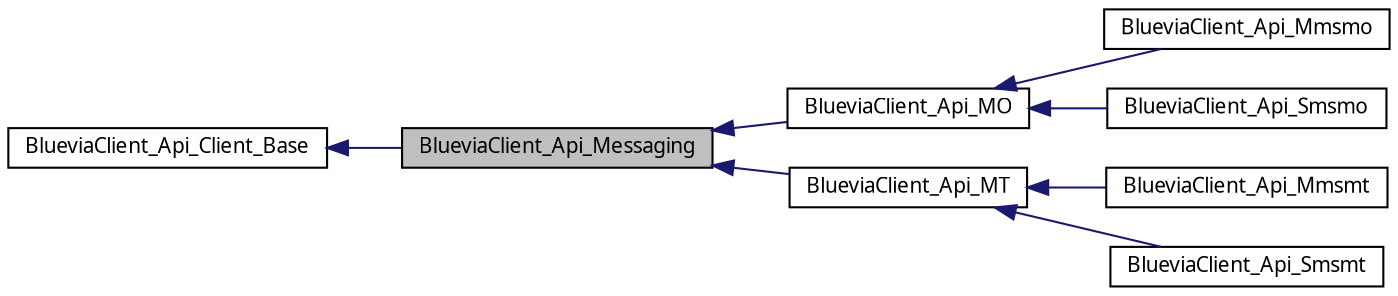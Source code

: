 digraph G
{
  bgcolor="transparent";
  edge [fontname="FreeSans.ttf",fontsize="10",labelfontname="FreeSans.ttf",labelfontsize="10"];
  node [fontname="FreeSans.ttf",fontsize="10",shape=record];
  rankdir=LR;
  Node1 [label="BlueviaClient_Api_Messaging",height=0.2,width=0.4,color="black", fillcolor="grey75", style="filled" fontcolor="black"];
  Node2 -> Node1 [dir=back,color="midnightblue",fontsize="10",style="solid",fontname="FreeSans.ttf"];
  Node2 [label="BlueviaClient_Api_Client_Base",height=0.2,width=0.4,color="black",URL="$class_bluevia_client___api___client___base.html"];
  Node1 -> Node3 [dir=back,color="midnightblue",fontsize="10",style="solid",fontname="FreeSans.ttf"];
  Node3 [label="BlueviaClient_Api_MO",height=0.2,width=0.4,color="black",URL="$class_bluevia_client___api___m_o.html"];
  Node3 -> Node4 [dir=back,color="midnightblue",fontsize="10",style="solid",fontname="FreeSans.ttf"];
  Node4 [label="BlueviaClient_Api_Mmsmo",height=0.2,width=0.4,color="black",URL="$class_bluevia_client___api___mmsmo.html"];
  Node3 -> Node5 [dir=back,color="midnightblue",fontsize="10",style="solid",fontname="FreeSans.ttf"];
  Node5 [label="BlueviaClient_Api_Smsmo",height=0.2,width=0.4,color="black",URL="$class_bluevia_client___api___smsmo.html"];
  Node1 -> Node6 [dir=back,color="midnightblue",fontsize="10",style="solid",fontname="FreeSans.ttf"];
  Node6 [label="BlueviaClient_Api_MT",height=0.2,width=0.4,color="black",URL="$class_bluevia_client___api___m_t.html"];
  Node6 -> Node7 [dir=back,color="midnightblue",fontsize="10",style="solid",fontname="FreeSans.ttf"];
  Node7 [label="BlueviaClient_Api_Mmsmt",height=0.2,width=0.4,color="black",URL="$class_bluevia_client___api___mmsmt.html"];
  Node6 -> Node8 [dir=back,color="midnightblue",fontsize="10",style="solid",fontname="FreeSans.ttf"];
  Node8 [label="BlueviaClient_Api_Smsmt",height=0.2,width=0.4,color="black",URL="$class_bluevia_client___api___smsmt.html"];
}

